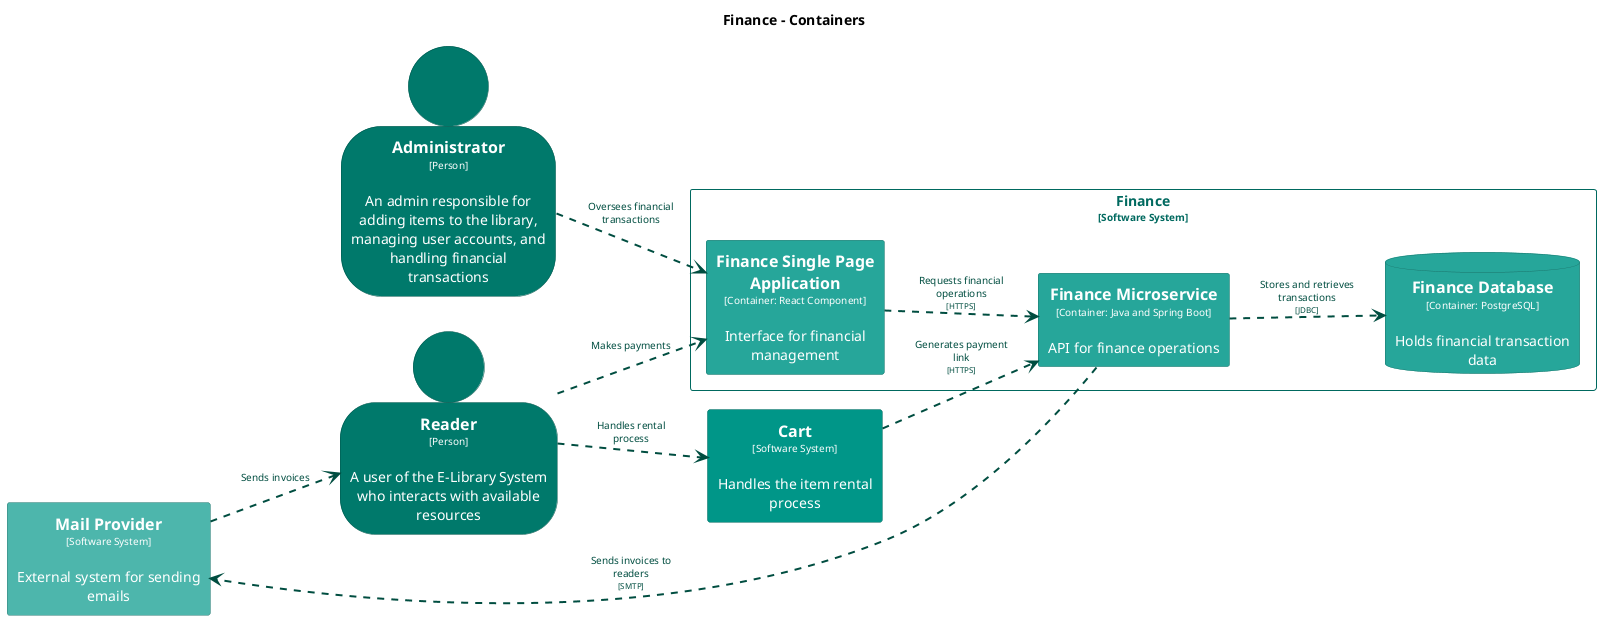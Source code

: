 @startuml
set separator none
title Finance - Containers

left to right direction

skinparam {
  arrowFontSize 10
  defaultTextAlignment center
  wrapWidth 200
  maxMessageSize 100
}

hide stereotype

skinparam person<<Administrator>> {
  BackgroundColor #00796b
  FontColor #ffffff
  BorderColor #00544a
  shadowing false
}
skinparam rectangle<<Cart>> {
  BackgroundColor #009688
  FontColor #ffffff
  BorderColor #00695f
  shadowing false
}
skinparam database<<Finance.FinanceDatabase>> {
  BackgroundColor #26a69a
  FontColor #ffffff
  BorderColor #1a746b
  shadowing false
}
skinparam rectangle<<Finance.FinanceMicroservice>> {
  BackgroundColor #26a69a
  FontColor #ffffff
  BorderColor #1a746b
  shadowing false
}
skinparam rectangle<<Finance.FinanceSinglePageApplication>> {
  BackgroundColor #26a69a
  FontColor #ffffff
  BorderColor #1a746b
  shadowing false
}
skinparam rectangle<<MailProvider>> {
  BackgroundColor #4db6ac
  FontColor #ffffff
  BorderColor #357f78
  shadowing false
}
skinparam person<<Reader>> {
  BackgroundColor #00796b
  FontColor #ffffff
  BorderColor #00544a
  shadowing false
}
skinparam rectangle<<Finance>> {
  BorderColor #00695f
  FontColor #00695f
  shadowing false
}

person "==Reader\n<size:10>[Person]</size>\n\nA user of the E-Library System who interacts with available resources" <<Reader>> as Reader
person "==Administrator\n<size:10>[Person]</size>\n\nAn admin responsible for adding items to the library, managing user accounts, and handling financial transactions" <<Administrator>> as Administrator
rectangle "==Cart\n<size:10>[Software System]</size>\n\nHandles the item rental process" <<Cart>> as Cart
rectangle "==Mail Provider\n<size:10>[Software System]</size>\n\nExternal system for sending emails" <<MailProvider>> as MailProvider

rectangle "Finance\n<size:10>[Software System]</size>" <<Finance>> {
  rectangle "==Finance Single Page Application\n<size:10>[Container: React Component]</size>\n\nInterface for financial management" <<Finance.FinanceSinglePageApplication>> as Finance.FinanceSinglePageApplication
  rectangle "==Finance Microservice\n<size:10>[Container: Java and Spring Boot]</size>\n\nAPI for finance operations" <<Finance.FinanceMicroservice>> as Finance.FinanceMicroservice
  database "==Finance Database\n<size:10>[Container: PostgreSQL]</size>\n\nHolds financial transaction data" <<Finance.FinanceDatabase>> as Finance.FinanceDatabase
}

Reader .[#004d40,thickness=2].> Cart : "<color:#004d40>Handles rental process"
MailProvider .[#004d40,thickness=2].> Reader : "<color:#004d40>Sends invoices"
Reader .[#004d40,thickness=2].> Finance.FinanceSinglePageApplication : "<color:#004d40>Makes payments"
Administrator .[#004d40,thickness=2].> Finance.FinanceSinglePageApplication : "<color:#004d40>Oversees financial transactions"
Cart .[#004d40,thickness=2].> Finance.FinanceMicroservice : "<color:#004d40>Generates payment link\n<color:#004d40><size:8>[HTTPS]</size>"
Finance.FinanceSinglePageApplication .[#004d40,thickness=2].> Finance.FinanceMicroservice : "<color:#004d40>Requests financial operations\n<color:#004d40><size:8>[HTTPS]</size>"
Finance.FinanceMicroservice .[#004d40,thickness=2].> Finance.FinanceDatabase : "<color:#004d40>Stores and retrieves transactions\n<color:#004d40><size:8>[JDBC]</size>"
Finance.FinanceMicroservice .[#004d40,thickness=2].> MailProvider : "<color:#004d40>Sends invoices to readers\n<color:#004d40><size:8>[SMTP]</size>"
@enduml
